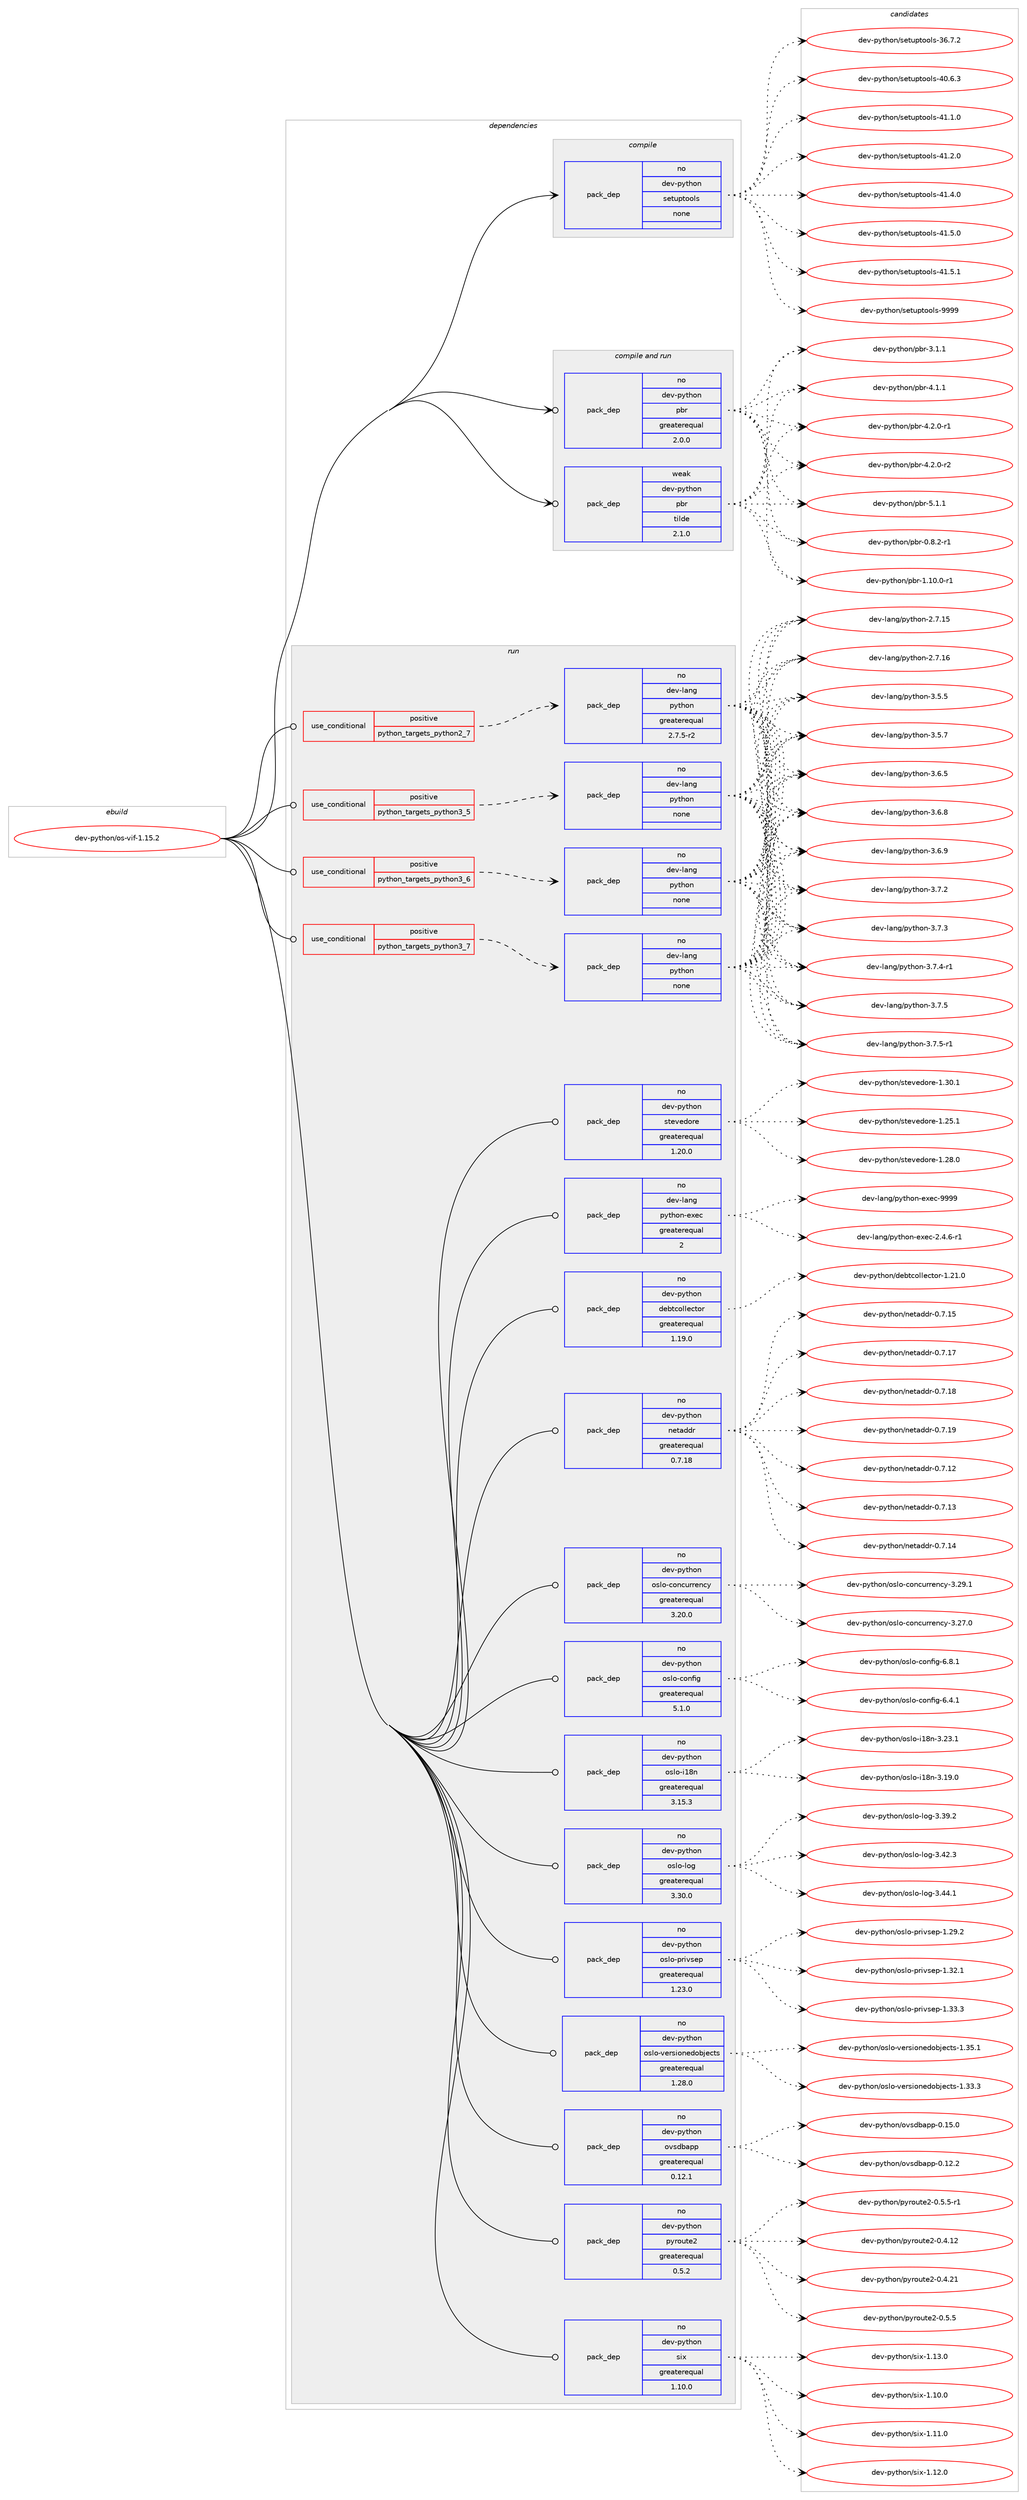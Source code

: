 digraph prolog {

# *************
# Graph options
# *************

newrank=true;
concentrate=true;
compound=true;
graph [rankdir=LR,fontname=Helvetica,fontsize=10,ranksep=1.5];#, ranksep=2.5, nodesep=0.2];
edge  [arrowhead=vee];
node  [fontname=Helvetica,fontsize=10];

# **********
# The ebuild
# **********

subgraph cluster_leftcol {
color=gray;
rank=same;
label=<<i>ebuild</i>>;
id [label="dev-python/os-vif-1.15.2", color=red, width=4, href="../dev-python/os-vif-1.15.2.svg"];
}

# ****************
# The dependencies
# ****************

subgraph cluster_midcol {
color=gray;
label=<<i>dependencies</i>>;
subgraph cluster_compile {
fillcolor="#eeeeee";
style=filled;
label=<<i>compile</i>>;
subgraph pack462887 {
dependency618374 [label=<<TABLE BORDER="0" CELLBORDER="1" CELLSPACING="0" CELLPADDING="4" WIDTH="220"><TR><TD ROWSPAN="6" CELLPADDING="30">pack_dep</TD></TR><TR><TD WIDTH="110">no</TD></TR><TR><TD>dev-python</TD></TR><TR><TD>setuptools</TD></TR><TR><TD>none</TD></TR><TR><TD></TD></TR></TABLE>>, shape=none, color=blue];
}
id:e -> dependency618374:w [weight=20,style="solid",arrowhead="vee"];
}
subgraph cluster_compileandrun {
fillcolor="#eeeeee";
style=filled;
label=<<i>compile and run</i>>;
subgraph pack462888 {
dependency618375 [label=<<TABLE BORDER="0" CELLBORDER="1" CELLSPACING="0" CELLPADDING="4" WIDTH="220"><TR><TD ROWSPAN="6" CELLPADDING="30">pack_dep</TD></TR><TR><TD WIDTH="110">no</TD></TR><TR><TD>dev-python</TD></TR><TR><TD>pbr</TD></TR><TR><TD>greaterequal</TD></TR><TR><TD>2.0.0</TD></TR></TABLE>>, shape=none, color=blue];
}
id:e -> dependency618375:w [weight=20,style="solid",arrowhead="odotvee"];
subgraph pack462889 {
dependency618376 [label=<<TABLE BORDER="0" CELLBORDER="1" CELLSPACING="0" CELLPADDING="4" WIDTH="220"><TR><TD ROWSPAN="6" CELLPADDING="30">pack_dep</TD></TR><TR><TD WIDTH="110">weak</TD></TR><TR><TD>dev-python</TD></TR><TR><TD>pbr</TD></TR><TR><TD>tilde</TD></TR><TR><TD>2.1.0</TD></TR></TABLE>>, shape=none, color=blue];
}
id:e -> dependency618376:w [weight=20,style="solid",arrowhead="odotvee"];
}
subgraph cluster_run {
fillcolor="#eeeeee";
style=filled;
label=<<i>run</i>>;
subgraph cond143679 {
dependency618377 [label=<<TABLE BORDER="0" CELLBORDER="1" CELLSPACING="0" CELLPADDING="4"><TR><TD ROWSPAN="3" CELLPADDING="10">use_conditional</TD></TR><TR><TD>positive</TD></TR><TR><TD>python_targets_python2_7</TD></TR></TABLE>>, shape=none, color=red];
subgraph pack462890 {
dependency618378 [label=<<TABLE BORDER="0" CELLBORDER="1" CELLSPACING="0" CELLPADDING="4" WIDTH="220"><TR><TD ROWSPAN="6" CELLPADDING="30">pack_dep</TD></TR><TR><TD WIDTH="110">no</TD></TR><TR><TD>dev-lang</TD></TR><TR><TD>python</TD></TR><TR><TD>greaterequal</TD></TR><TR><TD>2.7.5-r2</TD></TR></TABLE>>, shape=none, color=blue];
}
dependency618377:e -> dependency618378:w [weight=20,style="dashed",arrowhead="vee"];
}
id:e -> dependency618377:w [weight=20,style="solid",arrowhead="odot"];
subgraph cond143680 {
dependency618379 [label=<<TABLE BORDER="0" CELLBORDER="1" CELLSPACING="0" CELLPADDING="4"><TR><TD ROWSPAN="3" CELLPADDING="10">use_conditional</TD></TR><TR><TD>positive</TD></TR><TR><TD>python_targets_python3_5</TD></TR></TABLE>>, shape=none, color=red];
subgraph pack462891 {
dependency618380 [label=<<TABLE BORDER="0" CELLBORDER="1" CELLSPACING="0" CELLPADDING="4" WIDTH="220"><TR><TD ROWSPAN="6" CELLPADDING="30">pack_dep</TD></TR><TR><TD WIDTH="110">no</TD></TR><TR><TD>dev-lang</TD></TR><TR><TD>python</TD></TR><TR><TD>none</TD></TR><TR><TD></TD></TR></TABLE>>, shape=none, color=blue];
}
dependency618379:e -> dependency618380:w [weight=20,style="dashed",arrowhead="vee"];
}
id:e -> dependency618379:w [weight=20,style="solid",arrowhead="odot"];
subgraph cond143681 {
dependency618381 [label=<<TABLE BORDER="0" CELLBORDER="1" CELLSPACING="0" CELLPADDING="4"><TR><TD ROWSPAN="3" CELLPADDING="10">use_conditional</TD></TR><TR><TD>positive</TD></TR><TR><TD>python_targets_python3_6</TD></TR></TABLE>>, shape=none, color=red];
subgraph pack462892 {
dependency618382 [label=<<TABLE BORDER="0" CELLBORDER="1" CELLSPACING="0" CELLPADDING="4" WIDTH="220"><TR><TD ROWSPAN="6" CELLPADDING="30">pack_dep</TD></TR><TR><TD WIDTH="110">no</TD></TR><TR><TD>dev-lang</TD></TR><TR><TD>python</TD></TR><TR><TD>none</TD></TR><TR><TD></TD></TR></TABLE>>, shape=none, color=blue];
}
dependency618381:e -> dependency618382:w [weight=20,style="dashed",arrowhead="vee"];
}
id:e -> dependency618381:w [weight=20,style="solid",arrowhead="odot"];
subgraph cond143682 {
dependency618383 [label=<<TABLE BORDER="0" CELLBORDER="1" CELLSPACING="0" CELLPADDING="4"><TR><TD ROWSPAN="3" CELLPADDING="10">use_conditional</TD></TR><TR><TD>positive</TD></TR><TR><TD>python_targets_python3_7</TD></TR></TABLE>>, shape=none, color=red];
subgraph pack462893 {
dependency618384 [label=<<TABLE BORDER="0" CELLBORDER="1" CELLSPACING="0" CELLPADDING="4" WIDTH="220"><TR><TD ROWSPAN="6" CELLPADDING="30">pack_dep</TD></TR><TR><TD WIDTH="110">no</TD></TR><TR><TD>dev-lang</TD></TR><TR><TD>python</TD></TR><TR><TD>none</TD></TR><TR><TD></TD></TR></TABLE>>, shape=none, color=blue];
}
dependency618383:e -> dependency618384:w [weight=20,style="dashed",arrowhead="vee"];
}
id:e -> dependency618383:w [weight=20,style="solid",arrowhead="odot"];
subgraph pack462894 {
dependency618385 [label=<<TABLE BORDER="0" CELLBORDER="1" CELLSPACING="0" CELLPADDING="4" WIDTH="220"><TR><TD ROWSPAN="6" CELLPADDING="30">pack_dep</TD></TR><TR><TD WIDTH="110">no</TD></TR><TR><TD>dev-lang</TD></TR><TR><TD>python-exec</TD></TR><TR><TD>greaterequal</TD></TR><TR><TD>2</TD></TR></TABLE>>, shape=none, color=blue];
}
id:e -> dependency618385:w [weight=20,style="solid",arrowhead="odot"];
subgraph pack462895 {
dependency618386 [label=<<TABLE BORDER="0" CELLBORDER="1" CELLSPACING="0" CELLPADDING="4" WIDTH="220"><TR><TD ROWSPAN="6" CELLPADDING="30">pack_dep</TD></TR><TR><TD WIDTH="110">no</TD></TR><TR><TD>dev-python</TD></TR><TR><TD>debtcollector</TD></TR><TR><TD>greaterequal</TD></TR><TR><TD>1.19.0</TD></TR></TABLE>>, shape=none, color=blue];
}
id:e -> dependency618386:w [weight=20,style="solid",arrowhead="odot"];
subgraph pack462896 {
dependency618387 [label=<<TABLE BORDER="0" CELLBORDER="1" CELLSPACING="0" CELLPADDING="4" WIDTH="220"><TR><TD ROWSPAN="6" CELLPADDING="30">pack_dep</TD></TR><TR><TD WIDTH="110">no</TD></TR><TR><TD>dev-python</TD></TR><TR><TD>netaddr</TD></TR><TR><TD>greaterequal</TD></TR><TR><TD>0.7.18</TD></TR></TABLE>>, shape=none, color=blue];
}
id:e -> dependency618387:w [weight=20,style="solid",arrowhead="odot"];
subgraph pack462897 {
dependency618388 [label=<<TABLE BORDER="0" CELLBORDER="1" CELLSPACING="0" CELLPADDING="4" WIDTH="220"><TR><TD ROWSPAN="6" CELLPADDING="30">pack_dep</TD></TR><TR><TD WIDTH="110">no</TD></TR><TR><TD>dev-python</TD></TR><TR><TD>oslo-concurrency</TD></TR><TR><TD>greaterequal</TD></TR><TR><TD>3.20.0</TD></TR></TABLE>>, shape=none, color=blue];
}
id:e -> dependency618388:w [weight=20,style="solid",arrowhead="odot"];
subgraph pack462898 {
dependency618389 [label=<<TABLE BORDER="0" CELLBORDER="1" CELLSPACING="0" CELLPADDING="4" WIDTH="220"><TR><TD ROWSPAN="6" CELLPADDING="30">pack_dep</TD></TR><TR><TD WIDTH="110">no</TD></TR><TR><TD>dev-python</TD></TR><TR><TD>oslo-config</TD></TR><TR><TD>greaterequal</TD></TR><TR><TD>5.1.0</TD></TR></TABLE>>, shape=none, color=blue];
}
id:e -> dependency618389:w [weight=20,style="solid",arrowhead="odot"];
subgraph pack462899 {
dependency618390 [label=<<TABLE BORDER="0" CELLBORDER="1" CELLSPACING="0" CELLPADDING="4" WIDTH="220"><TR><TD ROWSPAN="6" CELLPADDING="30">pack_dep</TD></TR><TR><TD WIDTH="110">no</TD></TR><TR><TD>dev-python</TD></TR><TR><TD>oslo-i18n</TD></TR><TR><TD>greaterequal</TD></TR><TR><TD>3.15.3</TD></TR></TABLE>>, shape=none, color=blue];
}
id:e -> dependency618390:w [weight=20,style="solid",arrowhead="odot"];
subgraph pack462900 {
dependency618391 [label=<<TABLE BORDER="0" CELLBORDER="1" CELLSPACING="0" CELLPADDING="4" WIDTH="220"><TR><TD ROWSPAN="6" CELLPADDING="30">pack_dep</TD></TR><TR><TD WIDTH="110">no</TD></TR><TR><TD>dev-python</TD></TR><TR><TD>oslo-log</TD></TR><TR><TD>greaterequal</TD></TR><TR><TD>3.30.0</TD></TR></TABLE>>, shape=none, color=blue];
}
id:e -> dependency618391:w [weight=20,style="solid",arrowhead="odot"];
subgraph pack462901 {
dependency618392 [label=<<TABLE BORDER="0" CELLBORDER="1" CELLSPACING="0" CELLPADDING="4" WIDTH="220"><TR><TD ROWSPAN="6" CELLPADDING="30">pack_dep</TD></TR><TR><TD WIDTH="110">no</TD></TR><TR><TD>dev-python</TD></TR><TR><TD>oslo-privsep</TD></TR><TR><TD>greaterequal</TD></TR><TR><TD>1.23.0</TD></TR></TABLE>>, shape=none, color=blue];
}
id:e -> dependency618392:w [weight=20,style="solid",arrowhead="odot"];
subgraph pack462902 {
dependency618393 [label=<<TABLE BORDER="0" CELLBORDER="1" CELLSPACING="0" CELLPADDING="4" WIDTH="220"><TR><TD ROWSPAN="6" CELLPADDING="30">pack_dep</TD></TR><TR><TD WIDTH="110">no</TD></TR><TR><TD>dev-python</TD></TR><TR><TD>oslo-versionedobjects</TD></TR><TR><TD>greaterequal</TD></TR><TR><TD>1.28.0</TD></TR></TABLE>>, shape=none, color=blue];
}
id:e -> dependency618393:w [weight=20,style="solid",arrowhead="odot"];
subgraph pack462903 {
dependency618394 [label=<<TABLE BORDER="0" CELLBORDER="1" CELLSPACING="0" CELLPADDING="4" WIDTH="220"><TR><TD ROWSPAN="6" CELLPADDING="30">pack_dep</TD></TR><TR><TD WIDTH="110">no</TD></TR><TR><TD>dev-python</TD></TR><TR><TD>ovsdbapp</TD></TR><TR><TD>greaterequal</TD></TR><TR><TD>0.12.1</TD></TR></TABLE>>, shape=none, color=blue];
}
id:e -> dependency618394:w [weight=20,style="solid",arrowhead="odot"];
subgraph pack462904 {
dependency618395 [label=<<TABLE BORDER="0" CELLBORDER="1" CELLSPACING="0" CELLPADDING="4" WIDTH="220"><TR><TD ROWSPAN="6" CELLPADDING="30">pack_dep</TD></TR><TR><TD WIDTH="110">no</TD></TR><TR><TD>dev-python</TD></TR><TR><TD>pyroute2</TD></TR><TR><TD>greaterequal</TD></TR><TR><TD>0.5.2</TD></TR></TABLE>>, shape=none, color=blue];
}
id:e -> dependency618395:w [weight=20,style="solid",arrowhead="odot"];
subgraph pack462905 {
dependency618396 [label=<<TABLE BORDER="0" CELLBORDER="1" CELLSPACING="0" CELLPADDING="4" WIDTH="220"><TR><TD ROWSPAN="6" CELLPADDING="30">pack_dep</TD></TR><TR><TD WIDTH="110">no</TD></TR><TR><TD>dev-python</TD></TR><TR><TD>six</TD></TR><TR><TD>greaterequal</TD></TR><TR><TD>1.10.0</TD></TR></TABLE>>, shape=none, color=blue];
}
id:e -> dependency618396:w [weight=20,style="solid",arrowhead="odot"];
subgraph pack462906 {
dependency618397 [label=<<TABLE BORDER="0" CELLBORDER="1" CELLSPACING="0" CELLPADDING="4" WIDTH="220"><TR><TD ROWSPAN="6" CELLPADDING="30">pack_dep</TD></TR><TR><TD WIDTH="110">no</TD></TR><TR><TD>dev-python</TD></TR><TR><TD>stevedore</TD></TR><TR><TD>greaterequal</TD></TR><TR><TD>1.20.0</TD></TR></TABLE>>, shape=none, color=blue];
}
id:e -> dependency618397:w [weight=20,style="solid",arrowhead="odot"];
}
}

# **************
# The candidates
# **************

subgraph cluster_choices {
rank=same;
color=gray;
label=<<i>candidates</i>>;

subgraph choice462887 {
color=black;
nodesep=1;
choice100101118451121211161041111104711510111611711211611111110811545515446554650 [label="dev-python/setuptools-36.7.2", color=red, width=4,href="../dev-python/setuptools-36.7.2.svg"];
choice100101118451121211161041111104711510111611711211611111110811545524846544651 [label="dev-python/setuptools-40.6.3", color=red, width=4,href="../dev-python/setuptools-40.6.3.svg"];
choice100101118451121211161041111104711510111611711211611111110811545524946494648 [label="dev-python/setuptools-41.1.0", color=red, width=4,href="../dev-python/setuptools-41.1.0.svg"];
choice100101118451121211161041111104711510111611711211611111110811545524946504648 [label="dev-python/setuptools-41.2.0", color=red, width=4,href="../dev-python/setuptools-41.2.0.svg"];
choice100101118451121211161041111104711510111611711211611111110811545524946524648 [label="dev-python/setuptools-41.4.0", color=red, width=4,href="../dev-python/setuptools-41.4.0.svg"];
choice100101118451121211161041111104711510111611711211611111110811545524946534648 [label="dev-python/setuptools-41.5.0", color=red, width=4,href="../dev-python/setuptools-41.5.0.svg"];
choice100101118451121211161041111104711510111611711211611111110811545524946534649 [label="dev-python/setuptools-41.5.1", color=red, width=4,href="../dev-python/setuptools-41.5.1.svg"];
choice10010111845112121116104111110471151011161171121161111111081154557575757 [label="dev-python/setuptools-9999", color=red, width=4,href="../dev-python/setuptools-9999.svg"];
dependency618374:e -> choice100101118451121211161041111104711510111611711211611111110811545515446554650:w [style=dotted,weight="100"];
dependency618374:e -> choice100101118451121211161041111104711510111611711211611111110811545524846544651:w [style=dotted,weight="100"];
dependency618374:e -> choice100101118451121211161041111104711510111611711211611111110811545524946494648:w [style=dotted,weight="100"];
dependency618374:e -> choice100101118451121211161041111104711510111611711211611111110811545524946504648:w [style=dotted,weight="100"];
dependency618374:e -> choice100101118451121211161041111104711510111611711211611111110811545524946524648:w [style=dotted,weight="100"];
dependency618374:e -> choice100101118451121211161041111104711510111611711211611111110811545524946534648:w [style=dotted,weight="100"];
dependency618374:e -> choice100101118451121211161041111104711510111611711211611111110811545524946534649:w [style=dotted,weight="100"];
dependency618374:e -> choice10010111845112121116104111110471151011161171121161111111081154557575757:w [style=dotted,weight="100"];
}
subgraph choice462888 {
color=black;
nodesep=1;
choice1001011184511212111610411111047112981144548465646504511449 [label="dev-python/pbr-0.8.2-r1", color=red, width=4,href="../dev-python/pbr-0.8.2-r1.svg"];
choice100101118451121211161041111104711298114454946494846484511449 [label="dev-python/pbr-1.10.0-r1", color=red, width=4,href="../dev-python/pbr-1.10.0-r1.svg"];
choice100101118451121211161041111104711298114455146494649 [label="dev-python/pbr-3.1.1", color=red, width=4,href="../dev-python/pbr-3.1.1.svg"];
choice100101118451121211161041111104711298114455246494649 [label="dev-python/pbr-4.1.1", color=red, width=4,href="../dev-python/pbr-4.1.1.svg"];
choice1001011184511212111610411111047112981144552465046484511449 [label="dev-python/pbr-4.2.0-r1", color=red, width=4,href="../dev-python/pbr-4.2.0-r1.svg"];
choice1001011184511212111610411111047112981144552465046484511450 [label="dev-python/pbr-4.2.0-r2", color=red, width=4,href="../dev-python/pbr-4.2.0-r2.svg"];
choice100101118451121211161041111104711298114455346494649 [label="dev-python/pbr-5.1.1", color=red, width=4,href="../dev-python/pbr-5.1.1.svg"];
dependency618375:e -> choice1001011184511212111610411111047112981144548465646504511449:w [style=dotted,weight="100"];
dependency618375:e -> choice100101118451121211161041111104711298114454946494846484511449:w [style=dotted,weight="100"];
dependency618375:e -> choice100101118451121211161041111104711298114455146494649:w [style=dotted,weight="100"];
dependency618375:e -> choice100101118451121211161041111104711298114455246494649:w [style=dotted,weight="100"];
dependency618375:e -> choice1001011184511212111610411111047112981144552465046484511449:w [style=dotted,weight="100"];
dependency618375:e -> choice1001011184511212111610411111047112981144552465046484511450:w [style=dotted,weight="100"];
dependency618375:e -> choice100101118451121211161041111104711298114455346494649:w [style=dotted,weight="100"];
}
subgraph choice462889 {
color=black;
nodesep=1;
choice1001011184511212111610411111047112981144548465646504511449 [label="dev-python/pbr-0.8.2-r1", color=red, width=4,href="../dev-python/pbr-0.8.2-r1.svg"];
choice100101118451121211161041111104711298114454946494846484511449 [label="dev-python/pbr-1.10.0-r1", color=red, width=4,href="../dev-python/pbr-1.10.0-r1.svg"];
choice100101118451121211161041111104711298114455146494649 [label="dev-python/pbr-3.1.1", color=red, width=4,href="../dev-python/pbr-3.1.1.svg"];
choice100101118451121211161041111104711298114455246494649 [label="dev-python/pbr-4.1.1", color=red, width=4,href="../dev-python/pbr-4.1.1.svg"];
choice1001011184511212111610411111047112981144552465046484511449 [label="dev-python/pbr-4.2.0-r1", color=red, width=4,href="../dev-python/pbr-4.2.0-r1.svg"];
choice1001011184511212111610411111047112981144552465046484511450 [label="dev-python/pbr-4.2.0-r2", color=red, width=4,href="../dev-python/pbr-4.2.0-r2.svg"];
choice100101118451121211161041111104711298114455346494649 [label="dev-python/pbr-5.1.1", color=red, width=4,href="../dev-python/pbr-5.1.1.svg"];
dependency618376:e -> choice1001011184511212111610411111047112981144548465646504511449:w [style=dotted,weight="100"];
dependency618376:e -> choice100101118451121211161041111104711298114454946494846484511449:w [style=dotted,weight="100"];
dependency618376:e -> choice100101118451121211161041111104711298114455146494649:w [style=dotted,weight="100"];
dependency618376:e -> choice100101118451121211161041111104711298114455246494649:w [style=dotted,weight="100"];
dependency618376:e -> choice1001011184511212111610411111047112981144552465046484511449:w [style=dotted,weight="100"];
dependency618376:e -> choice1001011184511212111610411111047112981144552465046484511450:w [style=dotted,weight="100"];
dependency618376:e -> choice100101118451121211161041111104711298114455346494649:w [style=dotted,weight="100"];
}
subgraph choice462890 {
color=black;
nodesep=1;
choice10010111845108971101034711212111610411111045504655464953 [label="dev-lang/python-2.7.15", color=red, width=4,href="../dev-lang/python-2.7.15.svg"];
choice10010111845108971101034711212111610411111045504655464954 [label="dev-lang/python-2.7.16", color=red, width=4,href="../dev-lang/python-2.7.16.svg"];
choice100101118451089711010347112121116104111110455146534653 [label="dev-lang/python-3.5.5", color=red, width=4,href="../dev-lang/python-3.5.5.svg"];
choice100101118451089711010347112121116104111110455146534655 [label="dev-lang/python-3.5.7", color=red, width=4,href="../dev-lang/python-3.5.7.svg"];
choice100101118451089711010347112121116104111110455146544653 [label="dev-lang/python-3.6.5", color=red, width=4,href="../dev-lang/python-3.6.5.svg"];
choice100101118451089711010347112121116104111110455146544656 [label="dev-lang/python-3.6.8", color=red, width=4,href="../dev-lang/python-3.6.8.svg"];
choice100101118451089711010347112121116104111110455146544657 [label="dev-lang/python-3.6.9", color=red, width=4,href="../dev-lang/python-3.6.9.svg"];
choice100101118451089711010347112121116104111110455146554650 [label="dev-lang/python-3.7.2", color=red, width=4,href="../dev-lang/python-3.7.2.svg"];
choice100101118451089711010347112121116104111110455146554651 [label="dev-lang/python-3.7.3", color=red, width=4,href="../dev-lang/python-3.7.3.svg"];
choice1001011184510897110103471121211161041111104551465546524511449 [label="dev-lang/python-3.7.4-r1", color=red, width=4,href="../dev-lang/python-3.7.4-r1.svg"];
choice100101118451089711010347112121116104111110455146554653 [label="dev-lang/python-3.7.5", color=red, width=4,href="../dev-lang/python-3.7.5.svg"];
choice1001011184510897110103471121211161041111104551465546534511449 [label="dev-lang/python-3.7.5-r1", color=red, width=4,href="../dev-lang/python-3.7.5-r1.svg"];
dependency618378:e -> choice10010111845108971101034711212111610411111045504655464953:w [style=dotted,weight="100"];
dependency618378:e -> choice10010111845108971101034711212111610411111045504655464954:w [style=dotted,weight="100"];
dependency618378:e -> choice100101118451089711010347112121116104111110455146534653:w [style=dotted,weight="100"];
dependency618378:e -> choice100101118451089711010347112121116104111110455146534655:w [style=dotted,weight="100"];
dependency618378:e -> choice100101118451089711010347112121116104111110455146544653:w [style=dotted,weight="100"];
dependency618378:e -> choice100101118451089711010347112121116104111110455146544656:w [style=dotted,weight="100"];
dependency618378:e -> choice100101118451089711010347112121116104111110455146544657:w [style=dotted,weight="100"];
dependency618378:e -> choice100101118451089711010347112121116104111110455146554650:w [style=dotted,weight="100"];
dependency618378:e -> choice100101118451089711010347112121116104111110455146554651:w [style=dotted,weight="100"];
dependency618378:e -> choice1001011184510897110103471121211161041111104551465546524511449:w [style=dotted,weight="100"];
dependency618378:e -> choice100101118451089711010347112121116104111110455146554653:w [style=dotted,weight="100"];
dependency618378:e -> choice1001011184510897110103471121211161041111104551465546534511449:w [style=dotted,weight="100"];
}
subgraph choice462891 {
color=black;
nodesep=1;
choice10010111845108971101034711212111610411111045504655464953 [label="dev-lang/python-2.7.15", color=red, width=4,href="../dev-lang/python-2.7.15.svg"];
choice10010111845108971101034711212111610411111045504655464954 [label="dev-lang/python-2.7.16", color=red, width=4,href="../dev-lang/python-2.7.16.svg"];
choice100101118451089711010347112121116104111110455146534653 [label="dev-lang/python-3.5.5", color=red, width=4,href="../dev-lang/python-3.5.5.svg"];
choice100101118451089711010347112121116104111110455146534655 [label="dev-lang/python-3.5.7", color=red, width=4,href="../dev-lang/python-3.5.7.svg"];
choice100101118451089711010347112121116104111110455146544653 [label="dev-lang/python-3.6.5", color=red, width=4,href="../dev-lang/python-3.6.5.svg"];
choice100101118451089711010347112121116104111110455146544656 [label="dev-lang/python-3.6.8", color=red, width=4,href="../dev-lang/python-3.6.8.svg"];
choice100101118451089711010347112121116104111110455146544657 [label="dev-lang/python-3.6.9", color=red, width=4,href="../dev-lang/python-3.6.9.svg"];
choice100101118451089711010347112121116104111110455146554650 [label="dev-lang/python-3.7.2", color=red, width=4,href="../dev-lang/python-3.7.2.svg"];
choice100101118451089711010347112121116104111110455146554651 [label="dev-lang/python-3.7.3", color=red, width=4,href="../dev-lang/python-3.7.3.svg"];
choice1001011184510897110103471121211161041111104551465546524511449 [label="dev-lang/python-3.7.4-r1", color=red, width=4,href="../dev-lang/python-3.7.4-r1.svg"];
choice100101118451089711010347112121116104111110455146554653 [label="dev-lang/python-3.7.5", color=red, width=4,href="../dev-lang/python-3.7.5.svg"];
choice1001011184510897110103471121211161041111104551465546534511449 [label="dev-lang/python-3.7.5-r1", color=red, width=4,href="../dev-lang/python-3.7.5-r1.svg"];
dependency618380:e -> choice10010111845108971101034711212111610411111045504655464953:w [style=dotted,weight="100"];
dependency618380:e -> choice10010111845108971101034711212111610411111045504655464954:w [style=dotted,weight="100"];
dependency618380:e -> choice100101118451089711010347112121116104111110455146534653:w [style=dotted,weight="100"];
dependency618380:e -> choice100101118451089711010347112121116104111110455146534655:w [style=dotted,weight="100"];
dependency618380:e -> choice100101118451089711010347112121116104111110455146544653:w [style=dotted,weight="100"];
dependency618380:e -> choice100101118451089711010347112121116104111110455146544656:w [style=dotted,weight="100"];
dependency618380:e -> choice100101118451089711010347112121116104111110455146544657:w [style=dotted,weight="100"];
dependency618380:e -> choice100101118451089711010347112121116104111110455146554650:w [style=dotted,weight="100"];
dependency618380:e -> choice100101118451089711010347112121116104111110455146554651:w [style=dotted,weight="100"];
dependency618380:e -> choice1001011184510897110103471121211161041111104551465546524511449:w [style=dotted,weight="100"];
dependency618380:e -> choice100101118451089711010347112121116104111110455146554653:w [style=dotted,weight="100"];
dependency618380:e -> choice1001011184510897110103471121211161041111104551465546534511449:w [style=dotted,weight="100"];
}
subgraph choice462892 {
color=black;
nodesep=1;
choice10010111845108971101034711212111610411111045504655464953 [label="dev-lang/python-2.7.15", color=red, width=4,href="../dev-lang/python-2.7.15.svg"];
choice10010111845108971101034711212111610411111045504655464954 [label="dev-lang/python-2.7.16", color=red, width=4,href="../dev-lang/python-2.7.16.svg"];
choice100101118451089711010347112121116104111110455146534653 [label="dev-lang/python-3.5.5", color=red, width=4,href="../dev-lang/python-3.5.5.svg"];
choice100101118451089711010347112121116104111110455146534655 [label="dev-lang/python-3.5.7", color=red, width=4,href="../dev-lang/python-3.5.7.svg"];
choice100101118451089711010347112121116104111110455146544653 [label="dev-lang/python-3.6.5", color=red, width=4,href="../dev-lang/python-3.6.5.svg"];
choice100101118451089711010347112121116104111110455146544656 [label="dev-lang/python-3.6.8", color=red, width=4,href="../dev-lang/python-3.6.8.svg"];
choice100101118451089711010347112121116104111110455146544657 [label="dev-lang/python-3.6.9", color=red, width=4,href="../dev-lang/python-3.6.9.svg"];
choice100101118451089711010347112121116104111110455146554650 [label="dev-lang/python-3.7.2", color=red, width=4,href="../dev-lang/python-3.7.2.svg"];
choice100101118451089711010347112121116104111110455146554651 [label="dev-lang/python-3.7.3", color=red, width=4,href="../dev-lang/python-3.7.3.svg"];
choice1001011184510897110103471121211161041111104551465546524511449 [label="dev-lang/python-3.7.4-r1", color=red, width=4,href="../dev-lang/python-3.7.4-r1.svg"];
choice100101118451089711010347112121116104111110455146554653 [label="dev-lang/python-3.7.5", color=red, width=4,href="../dev-lang/python-3.7.5.svg"];
choice1001011184510897110103471121211161041111104551465546534511449 [label="dev-lang/python-3.7.5-r1", color=red, width=4,href="../dev-lang/python-3.7.5-r1.svg"];
dependency618382:e -> choice10010111845108971101034711212111610411111045504655464953:w [style=dotted,weight="100"];
dependency618382:e -> choice10010111845108971101034711212111610411111045504655464954:w [style=dotted,weight="100"];
dependency618382:e -> choice100101118451089711010347112121116104111110455146534653:w [style=dotted,weight="100"];
dependency618382:e -> choice100101118451089711010347112121116104111110455146534655:w [style=dotted,weight="100"];
dependency618382:e -> choice100101118451089711010347112121116104111110455146544653:w [style=dotted,weight="100"];
dependency618382:e -> choice100101118451089711010347112121116104111110455146544656:w [style=dotted,weight="100"];
dependency618382:e -> choice100101118451089711010347112121116104111110455146544657:w [style=dotted,weight="100"];
dependency618382:e -> choice100101118451089711010347112121116104111110455146554650:w [style=dotted,weight="100"];
dependency618382:e -> choice100101118451089711010347112121116104111110455146554651:w [style=dotted,weight="100"];
dependency618382:e -> choice1001011184510897110103471121211161041111104551465546524511449:w [style=dotted,weight="100"];
dependency618382:e -> choice100101118451089711010347112121116104111110455146554653:w [style=dotted,weight="100"];
dependency618382:e -> choice1001011184510897110103471121211161041111104551465546534511449:w [style=dotted,weight="100"];
}
subgraph choice462893 {
color=black;
nodesep=1;
choice10010111845108971101034711212111610411111045504655464953 [label="dev-lang/python-2.7.15", color=red, width=4,href="../dev-lang/python-2.7.15.svg"];
choice10010111845108971101034711212111610411111045504655464954 [label="dev-lang/python-2.7.16", color=red, width=4,href="../dev-lang/python-2.7.16.svg"];
choice100101118451089711010347112121116104111110455146534653 [label="dev-lang/python-3.5.5", color=red, width=4,href="../dev-lang/python-3.5.5.svg"];
choice100101118451089711010347112121116104111110455146534655 [label="dev-lang/python-3.5.7", color=red, width=4,href="../dev-lang/python-3.5.7.svg"];
choice100101118451089711010347112121116104111110455146544653 [label="dev-lang/python-3.6.5", color=red, width=4,href="../dev-lang/python-3.6.5.svg"];
choice100101118451089711010347112121116104111110455146544656 [label="dev-lang/python-3.6.8", color=red, width=4,href="../dev-lang/python-3.6.8.svg"];
choice100101118451089711010347112121116104111110455146544657 [label="dev-lang/python-3.6.9", color=red, width=4,href="../dev-lang/python-3.6.9.svg"];
choice100101118451089711010347112121116104111110455146554650 [label="dev-lang/python-3.7.2", color=red, width=4,href="../dev-lang/python-3.7.2.svg"];
choice100101118451089711010347112121116104111110455146554651 [label="dev-lang/python-3.7.3", color=red, width=4,href="../dev-lang/python-3.7.3.svg"];
choice1001011184510897110103471121211161041111104551465546524511449 [label="dev-lang/python-3.7.4-r1", color=red, width=4,href="../dev-lang/python-3.7.4-r1.svg"];
choice100101118451089711010347112121116104111110455146554653 [label="dev-lang/python-3.7.5", color=red, width=4,href="../dev-lang/python-3.7.5.svg"];
choice1001011184510897110103471121211161041111104551465546534511449 [label="dev-lang/python-3.7.5-r1", color=red, width=4,href="../dev-lang/python-3.7.5-r1.svg"];
dependency618384:e -> choice10010111845108971101034711212111610411111045504655464953:w [style=dotted,weight="100"];
dependency618384:e -> choice10010111845108971101034711212111610411111045504655464954:w [style=dotted,weight="100"];
dependency618384:e -> choice100101118451089711010347112121116104111110455146534653:w [style=dotted,weight="100"];
dependency618384:e -> choice100101118451089711010347112121116104111110455146534655:w [style=dotted,weight="100"];
dependency618384:e -> choice100101118451089711010347112121116104111110455146544653:w [style=dotted,weight="100"];
dependency618384:e -> choice100101118451089711010347112121116104111110455146544656:w [style=dotted,weight="100"];
dependency618384:e -> choice100101118451089711010347112121116104111110455146544657:w [style=dotted,weight="100"];
dependency618384:e -> choice100101118451089711010347112121116104111110455146554650:w [style=dotted,weight="100"];
dependency618384:e -> choice100101118451089711010347112121116104111110455146554651:w [style=dotted,weight="100"];
dependency618384:e -> choice1001011184510897110103471121211161041111104551465546524511449:w [style=dotted,weight="100"];
dependency618384:e -> choice100101118451089711010347112121116104111110455146554653:w [style=dotted,weight="100"];
dependency618384:e -> choice1001011184510897110103471121211161041111104551465546534511449:w [style=dotted,weight="100"];
}
subgraph choice462894 {
color=black;
nodesep=1;
choice10010111845108971101034711212111610411111045101120101994550465246544511449 [label="dev-lang/python-exec-2.4.6-r1", color=red, width=4,href="../dev-lang/python-exec-2.4.6-r1.svg"];
choice10010111845108971101034711212111610411111045101120101994557575757 [label="dev-lang/python-exec-9999", color=red, width=4,href="../dev-lang/python-exec-9999.svg"];
dependency618385:e -> choice10010111845108971101034711212111610411111045101120101994550465246544511449:w [style=dotted,weight="100"];
dependency618385:e -> choice10010111845108971101034711212111610411111045101120101994557575757:w [style=dotted,weight="100"];
}
subgraph choice462895 {
color=black;
nodesep=1;
choice100101118451121211161041111104710010198116991111081081019911611111445494650494648 [label="dev-python/debtcollector-1.21.0", color=red, width=4,href="../dev-python/debtcollector-1.21.0.svg"];
dependency618386:e -> choice100101118451121211161041111104710010198116991111081081019911611111445494650494648:w [style=dotted,weight="100"];
}
subgraph choice462896 {
color=black;
nodesep=1;
choice10010111845112121116104111110471101011169710010011445484655464950 [label="dev-python/netaddr-0.7.12", color=red, width=4,href="../dev-python/netaddr-0.7.12.svg"];
choice10010111845112121116104111110471101011169710010011445484655464951 [label="dev-python/netaddr-0.7.13", color=red, width=4,href="../dev-python/netaddr-0.7.13.svg"];
choice10010111845112121116104111110471101011169710010011445484655464952 [label="dev-python/netaddr-0.7.14", color=red, width=4,href="../dev-python/netaddr-0.7.14.svg"];
choice10010111845112121116104111110471101011169710010011445484655464953 [label="dev-python/netaddr-0.7.15", color=red, width=4,href="../dev-python/netaddr-0.7.15.svg"];
choice10010111845112121116104111110471101011169710010011445484655464955 [label="dev-python/netaddr-0.7.17", color=red, width=4,href="../dev-python/netaddr-0.7.17.svg"];
choice10010111845112121116104111110471101011169710010011445484655464956 [label="dev-python/netaddr-0.7.18", color=red, width=4,href="../dev-python/netaddr-0.7.18.svg"];
choice10010111845112121116104111110471101011169710010011445484655464957 [label="dev-python/netaddr-0.7.19", color=red, width=4,href="../dev-python/netaddr-0.7.19.svg"];
dependency618387:e -> choice10010111845112121116104111110471101011169710010011445484655464950:w [style=dotted,weight="100"];
dependency618387:e -> choice10010111845112121116104111110471101011169710010011445484655464951:w [style=dotted,weight="100"];
dependency618387:e -> choice10010111845112121116104111110471101011169710010011445484655464952:w [style=dotted,weight="100"];
dependency618387:e -> choice10010111845112121116104111110471101011169710010011445484655464953:w [style=dotted,weight="100"];
dependency618387:e -> choice10010111845112121116104111110471101011169710010011445484655464955:w [style=dotted,weight="100"];
dependency618387:e -> choice10010111845112121116104111110471101011169710010011445484655464956:w [style=dotted,weight="100"];
dependency618387:e -> choice10010111845112121116104111110471101011169710010011445484655464957:w [style=dotted,weight="100"];
}
subgraph choice462897 {
color=black;
nodesep=1;
choice10010111845112121116104111110471111151081114599111110991171141141011109912145514650554648 [label="dev-python/oslo-concurrency-3.27.0", color=red, width=4,href="../dev-python/oslo-concurrency-3.27.0.svg"];
choice10010111845112121116104111110471111151081114599111110991171141141011109912145514650574649 [label="dev-python/oslo-concurrency-3.29.1", color=red, width=4,href="../dev-python/oslo-concurrency-3.29.1.svg"];
dependency618388:e -> choice10010111845112121116104111110471111151081114599111110991171141141011109912145514650554648:w [style=dotted,weight="100"];
dependency618388:e -> choice10010111845112121116104111110471111151081114599111110991171141141011109912145514650574649:w [style=dotted,weight="100"];
}
subgraph choice462898 {
color=black;
nodesep=1;
choice10010111845112121116104111110471111151081114599111110102105103455446524649 [label="dev-python/oslo-config-6.4.1", color=red, width=4,href="../dev-python/oslo-config-6.4.1.svg"];
choice10010111845112121116104111110471111151081114599111110102105103455446564649 [label="dev-python/oslo-config-6.8.1", color=red, width=4,href="../dev-python/oslo-config-6.8.1.svg"];
dependency618389:e -> choice10010111845112121116104111110471111151081114599111110102105103455446524649:w [style=dotted,weight="100"];
dependency618389:e -> choice10010111845112121116104111110471111151081114599111110102105103455446564649:w [style=dotted,weight="100"];
}
subgraph choice462899 {
color=black;
nodesep=1;
choice100101118451121211161041111104711111510811145105495611045514649574648 [label="dev-python/oslo-i18n-3.19.0", color=red, width=4,href="../dev-python/oslo-i18n-3.19.0.svg"];
choice100101118451121211161041111104711111510811145105495611045514650514649 [label="dev-python/oslo-i18n-3.23.1", color=red, width=4,href="../dev-python/oslo-i18n-3.23.1.svg"];
dependency618390:e -> choice100101118451121211161041111104711111510811145105495611045514649574648:w [style=dotted,weight="100"];
dependency618390:e -> choice100101118451121211161041111104711111510811145105495611045514650514649:w [style=dotted,weight="100"];
}
subgraph choice462900 {
color=black;
nodesep=1;
choice10010111845112121116104111110471111151081114510811110345514651574650 [label="dev-python/oslo-log-3.39.2", color=red, width=4,href="../dev-python/oslo-log-3.39.2.svg"];
choice10010111845112121116104111110471111151081114510811110345514652504651 [label="dev-python/oslo-log-3.42.3", color=red, width=4,href="../dev-python/oslo-log-3.42.3.svg"];
choice10010111845112121116104111110471111151081114510811110345514652524649 [label="dev-python/oslo-log-3.44.1", color=red, width=4,href="../dev-python/oslo-log-3.44.1.svg"];
dependency618391:e -> choice10010111845112121116104111110471111151081114510811110345514651574650:w [style=dotted,weight="100"];
dependency618391:e -> choice10010111845112121116104111110471111151081114510811110345514652504651:w [style=dotted,weight="100"];
dependency618391:e -> choice10010111845112121116104111110471111151081114510811110345514652524649:w [style=dotted,weight="100"];
}
subgraph choice462901 {
color=black;
nodesep=1;
choice10010111845112121116104111110471111151081114511211410511811510111245494650574650 [label="dev-python/oslo-privsep-1.29.2", color=red, width=4,href="../dev-python/oslo-privsep-1.29.2.svg"];
choice10010111845112121116104111110471111151081114511211410511811510111245494651504649 [label="dev-python/oslo-privsep-1.32.1", color=red, width=4,href="../dev-python/oslo-privsep-1.32.1.svg"];
choice10010111845112121116104111110471111151081114511211410511811510111245494651514651 [label="dev-python/oslo-privsep-1.33.3", color=red, width=4,href="../dev-python/oslo-privsep-1.33.3.svg"];
dependency618392:e -> choice10010111845112121116104111110471111151081114511211410511811510111245494650574650:w [style=dotted,weight="100"];
dependency618392:e -> choice10010111845112121116104111110471111151081114511211410511811510111245494651504649:w [style=dotted,weight="100"];
dependency618392:e -> choice10010111845112121116104111110471111151081114511211410511811510111245494651514651:w [style=dotted,weight="100"];
}
subgraph choice462902 {
color=black;
nodesep=1;
choice100101118451121211161041111104711111510811145118101114115105111110101100111981061019911611545494651514651 [label="dev-python/oslo-versionedobjects-1.33.3", color=red, width=4,href="../dev-python/oslo-versionedobjects-1.33.3.svg"];
choice100101118451121211161041111104711111510811145118101114115105111110101100111981061019911611545494651534649 [label="dev-python/oslo-versionedobjects-1.35.1", color=red, width=4,href="../dev-python/oslo-versionedobjects-1.35.1.svg"];
dependency618393:e -> choice100101118451121211161041111104711111510811145118101114115105111110101100111981061019911611545494651514651:w [style=dotted,weight="100"];
dependency618393:e -> choice100101118451121211161041111104711111510811145118101114115105111110101100111981061019911611545494651534649:w [style=dotted,weight="100"];
}
subgraph choice462903 {
color=black;
nodesep=1;
choice1001011184511212111610411111047111118115100989711211245484649504650 [label="dev-python/ovsdbapp-0.12.2", color=red, width=4,href="../dev-python/ovsdbapp-0.12.2.svg"];
choice1001011184511212111610411111047111118115100989711211245484649534648 [label="dev-python/ovsdbapp-0.15.0", color=red, width=4,href="../dev-python/ovsdbapp-0.15.0.svg"];
dependency618394:e -> choice1001011184511212111610411111047111118115100989711211245484649504650:w [style=dotted,weight="100"];
dependency618394:e -> choice1001011184511212111610411111047111118115100989711211245484649534648:w [style=dotted,weight="100"];
}
subgraph choice462904 {
color=black;
nodesep=1;
choice10010111845112121116104111110471121211141111171161015045484652464950 [label="dev-python/pyroute2-0.4.12", color=red, width=4,href="../dev-python/pyroute2-0.4.12.svg"];
choice10010111845112121116104111110471121211141111171161015045484652465049 [label="dev-python/pyroute2-0.4.21", color=red, width=4,href="../dev-python/pyroute2-0.4.21.svg"];
choice100101118451121211161041111104711212111411111711610150454846534653 [label="dev-python/pyroute2-0.5.5", color=red, width=4,href="../dev-python/pyroute2-0.5.5.svg"];
choice1001011184511212111610411111047112121114111117116101504548465346534511449 [label="dev-python/pyroute2-0.5.5-r1", color=red, width=4,href="../dev-python/pyroute2-0.5.5-r1.svg"];
dependency618395:e -> choice10010111845112121116104111110471121211141111171161015045484652464950:w [style=dotted,weight="100"];
dependency618395:e -> choice10010111845112121116104111110471121211141111171161015045484652465049:w [style=dotted,weight="100"];
dependency618395:e -> choice100101118451121211161041111104711212111411111711610150454846534653:w [style=dotted,weight="100"];
dependency618395:e -> choice1001011184511212111610411111047112121114111117116101504548465346534511449:w [style=dotted,weight="100"];
}
subgraph choice462905 {
color=black;
nodesep=1;
choice100101118451121211161041111104711510512045494649484648 [label="dev-python/six-1.10.0", color=red, width=4,href="../dev-python/six-1.10.0.svg"];
choice100101118451121211161041111104711510512045494649494648 [label="dev-python/six-1.11.0", color=red, width=4,href="../dev-python/six-1.11.0.svg"];
choice100101118451121211161041111104711510512045494649504648 [label="dev-python/six-1.12.0", color=red, width=4,href="../dev-python/six-1.12.0.svg"];
choice100101118451121211161041111104711510512045494649514648 [label="dev-python/six-1.13.0", color=red, width=4,href="../dev-python/six-1.13.0.svg"];
dependency618396:e -> choice100101118451121211161041111104711510512045494649484648:w [style=dotted,weight="100"];
dependency618396:e -> choice100101118451121211161041111104711510512045494649494648:w [style=dotted,weight="100"];
dependency618396:e -> choice100101118451121211161041111104711510512045494649504648:w [style=dotted,weight="100"];
dependency618396:e -> choice100101118451121211161041111104711510512045494649514648:w [style=dotted,weight="100"];
}
subgraph choice462906 {
color=black;
nodesep=1;
choice100101118451121211161041111104711511610111810110011111410145494650534649 [label="dev-python/stevedore-1.25.1", color=red, width=4,href="../dev-python/stevedore-1.25.1.svg"];
choice100101118451121211161041111104711511610111810110011111410145494650564648 [label="dev-python/stevedore-1.28.0", color=red, width=4,href="../dev-python/stevedore-1.28.0.svg"];
choice100101118451121211161041111104711511610111810110011111410145494651484649 [label="dev-python/stevedore-1.30.1", color=red, width=4,href="../dev-python/stevedore-1.30.1.svg"];
dependency618397:e -> choice100101118451121211161041111104711511610111810110011111410145494650534649:w [style=dotted,weight="100"];
dependency618397:e -> choice100101118451121211161041111104711511610111810110011111410145494650564648:w [style=dotted,weight="100"];
dependency618397:e -> choice100101118451121211161041111104711511610111810110011111410145494651484649:w [style=dotted,weight="100"];
}
}

}
